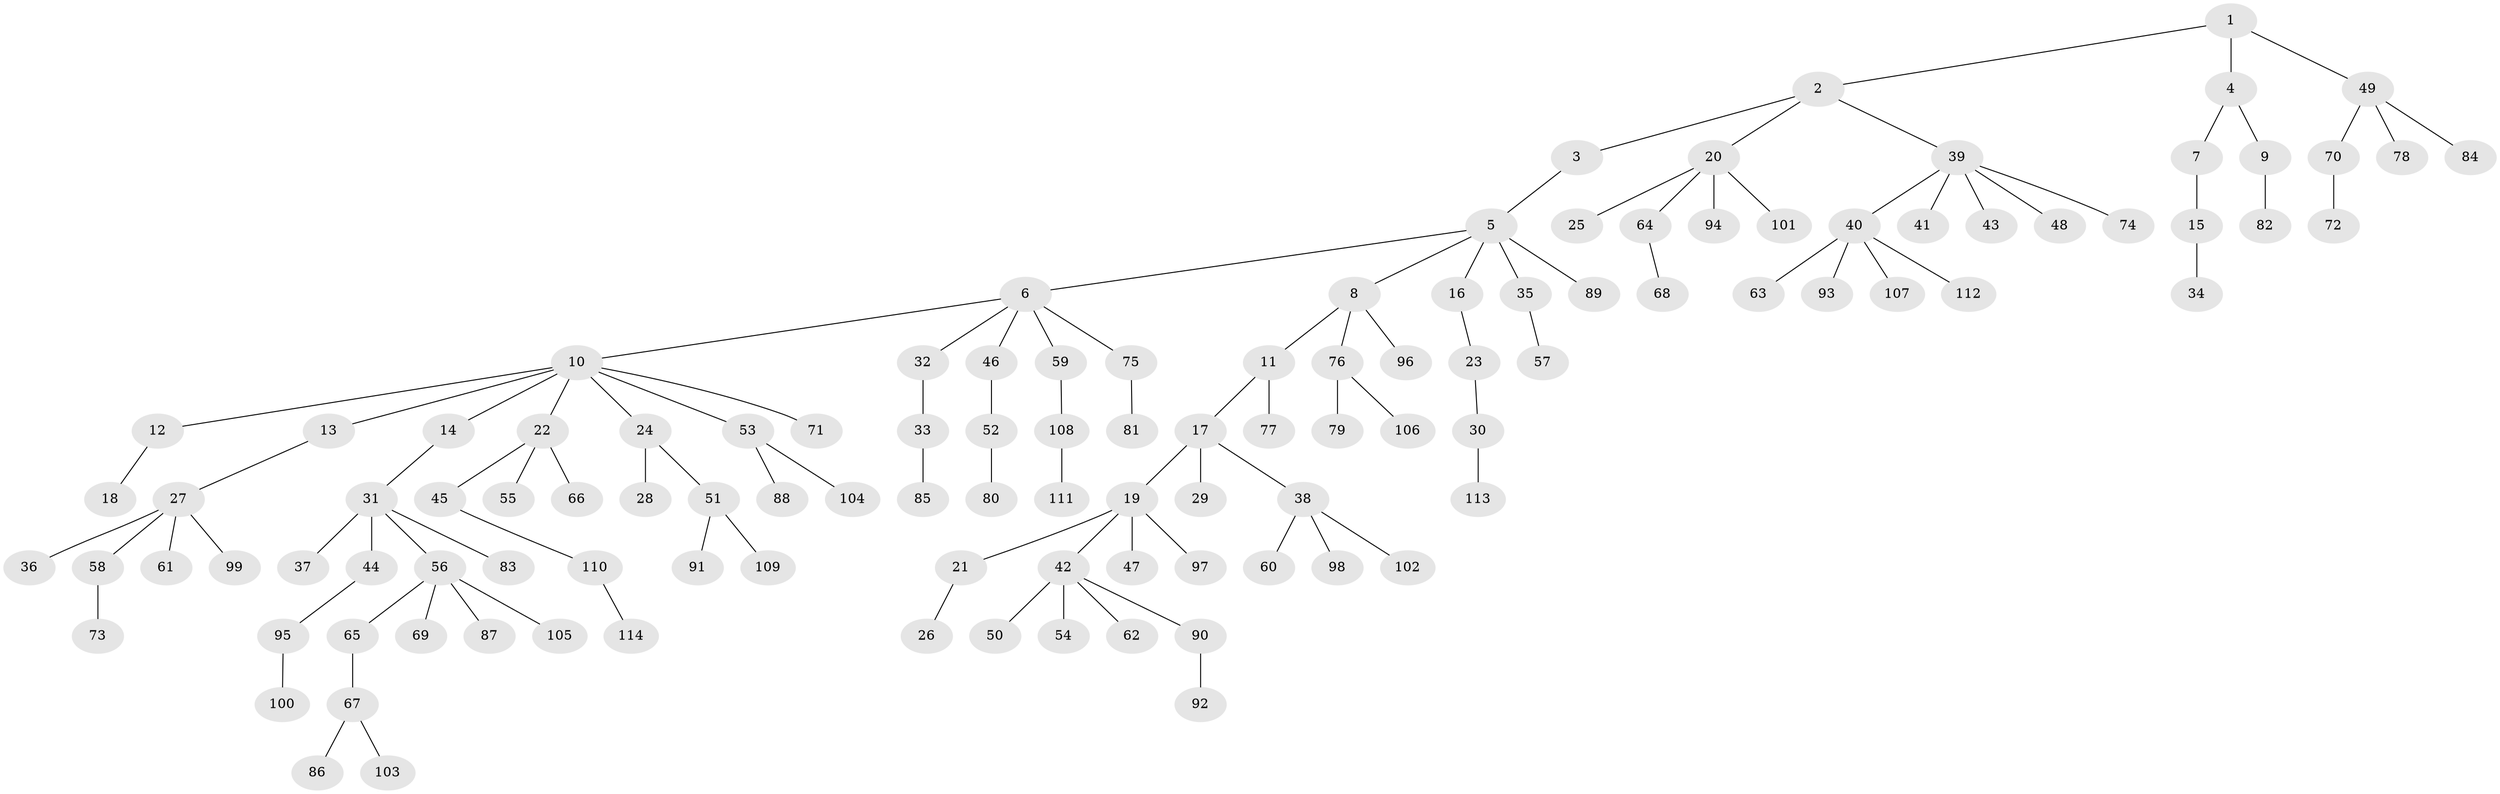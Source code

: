 // coarse degree distribution, {3: 0.07407407407407407, 8: 0.012345679012345678, 6: 0.024691358024691357, 5: 0.037037037037037035, 1: 0.6172839506172839, 9: 0.012345679012345678, 2: 0.14814814814814814, 4: 0.07407407407407407}
// Generated by graph-tools (version 1.1) at 2025/24/03/03/25 07:24:05]
// undirected, 114 vertices, 113 edges
graph export_dot {
graph [start="1"]
  node [color=gray90,style=filled];
  1;
  2;
  3;
  4;
  5;
  6;
  7;
  8;
  9;
  10;
  11;
  12;
  13;
  14;
  15;
  16;
  17;
  18;
  19;
  20;
  21;
  22;
  23;
  24;
  25;
  26;
  27;
  28;
  29;
  30;
  31;
  32;
  33;
  34;
  35;
  36;
  37;
  38;
  39;
  40;
  41;
  42;
  43;
  44;
  45;
  46;
  47;
  48;
  49;
  50;
  51;
  52;
  53;
  54;
  55;
  56;
  57;
  58;
  59;
  60;
  61;
  62;
  63;
  64;
  65;
  66;
  67;
  68;
  69;
  70;
  71;
  72;
  73;
  74;
  75;
  76;
  77;
  78;
  79;
  80;
  81;
  82;
  83;
  84;
  85;
  86;
  87;
  88;
  89;
  90;
  91;
  92;
  93;
  94;
  95;
  96;
  97;
  98;
  99;
  100;
  101;
  102;
  103;
  104;
  105;
  106;
  107;
  108;
  109;
  110;
  111;
  112;
  113;
  114;
  1 -- 2;
  1 -- 4;
  1 -- 49;
  2 -- 3;
  2 -- 20;
  2 -- 39;
  3 -- 5;
  4 -- 7;
  4 -- 9;
  5 -- 6;
  5 -- 8;
  5 -- 16;
  5 -- 35;
  5 -- 89;
  6 -- 10;
  6 -- 32;
  6 -- 46;
  6 -- 59;
  6 -- 75;
  7 -- 15;
  8 -- 11;
  8 -- 76;
  8 -- 96;
  9 -- 82;
  10 -- 12;
  10 -- 13;
  10 -- 14;
  10 -- 22;
  10 -- 24;
  10 -- 53;
  10 -- 71;
  11 -- 17;
  11 -- 77;
  12 -- 18;
  13 -- 27;
  14 -- 31;
  15 -- 34;
  16 -- 23;
  17 -- 19;
  17 -- 29;
  17 -- 38;
  19 -- 21;
  19 -- 42;
  19 -- 47;
  19 -- 97;
  20 -- 25;
  20 -- 64;
  20 -- 94;
  20 -- 101;
  21 -- 26;
  22 -- 45;
  22 -- 55;
  22 -- 66;
  23 -- 30;
  24 -- 28;
  24 -- 51;
  27 -- 36;
  27 -- 58;
  27 -- 61;
  27 -- 99;
  30 -- 113;
  31 -- 37;
  31 -- 44;
  31 -- 56;
  31 -- 83;
  32 -- 33;
  33 -- 85;
  35 -- 57;
  38 -- 60;
  38 -- 98;
  38 -- 102;
  39 -- 40;
  39 -- 41;
  39 -- 43;
  39 -- 48;
  39 -- 74;
  40 -- 63;
  40 -- 93;
  40 -- 107;
  40 -- 112;
  42 -- 50;
  42 -- 54;
  42 -- 62;
  42 -- 90;
  44 -- 95;
  45 -- 110;
  46 -- 52;
  49 -- 70;
  49 -- 78;
  49 -- 84;
  51 -- 91;
  51 -- 109;
  52 -- 80;
  53 -- 88;
  53 -- 104;
  56 -- 65;
  56 -- 69;
  56 -- 87;
  56 -- 105;
  58 -- 73;
  59 -- 108;
  64 -- 68;
  65 -- 67;
  67 -- 86;
  67 -- 103;
  70 -- 72;
  75 -- 81;
  76 -- 79;
  76 -- 106;
  90 -- 92;
  95 -- 100;
  108 -- 111;
  110 -- 114;
}

